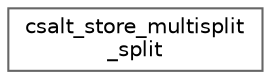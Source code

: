 digraph "Graphical Class Hierarchy"
{
 // LATEX_PDF_SIZE
  bgcolor="transparent";
  edge [fontname=Helvetica,fontsize=10,labelfontname=Helvetica,labelfontsize=10];
  node [fontname=Helvetica,fontsize=10,shape=box,height=0.2,width=0.4];
  rankdir="LR";
  Node0 [id="Node000000",label="csalt_store_multisplit\l_split",height=0.2,width=0.4,color="grey40", fillcolor="white", style="filled",URL="$structcsalt__store__multisplit__split.html",tooltip="Defines a single split for the csalt_store_pair_list_multisplit() function."];
}

